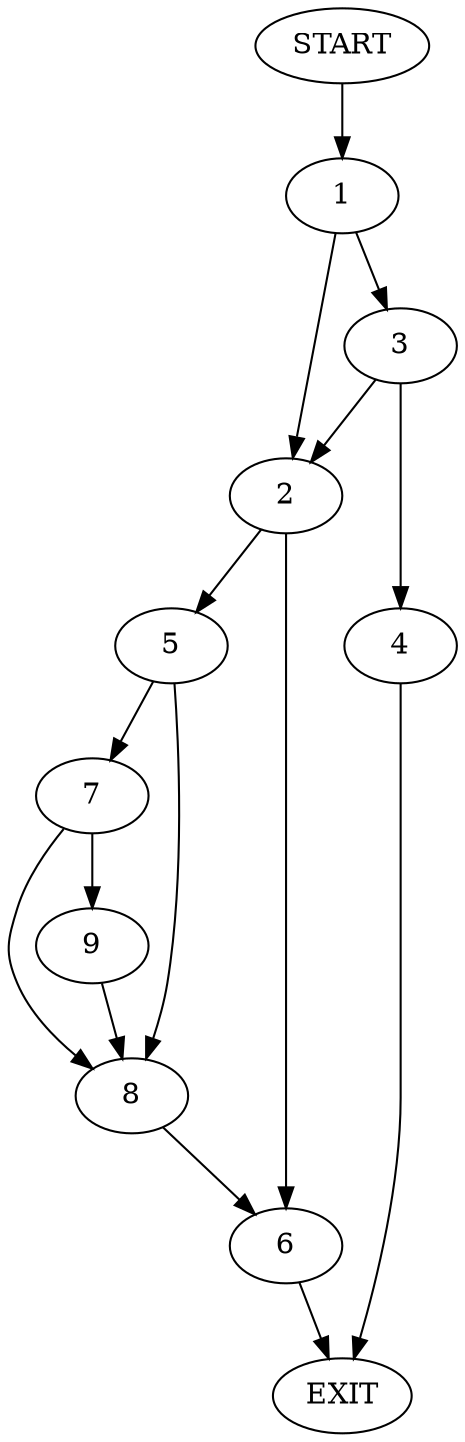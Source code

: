 digraph {
0 [label="START"]
10 [label="EXIT"]
0 -> 1
1 -> 2
1 -> 3
3 -> 2
3 -> 4
2 -> 5
2 -> 6
4 -> 10
6 -> 10
5 -> 7
5 -> 8
7 -> 9
7 -> 8
8 -> 6
9 -> 8
}
